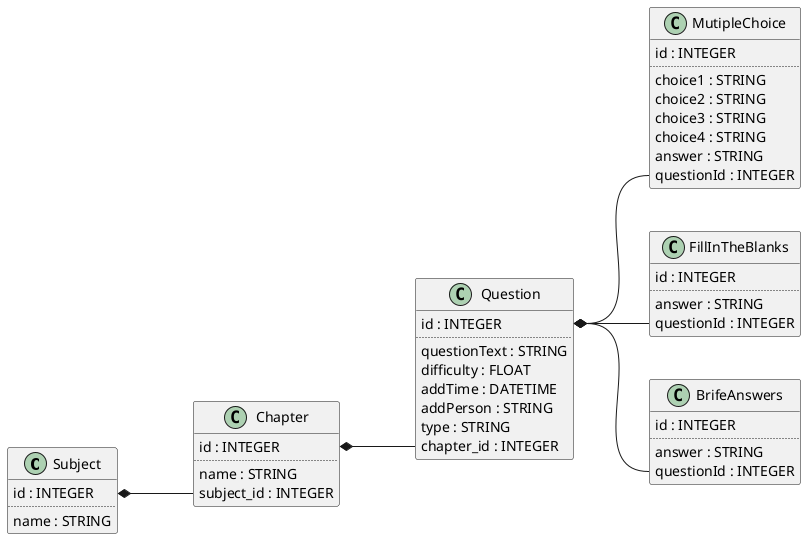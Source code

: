 @startuml Models
left to right direction
class Subject{
    id : INTEGER
    ..
    name : STRING
}


class Chapter{
    id : INTEGER
    ..
    name : STRING
    subject_id : INTEGER
}


class Question{
    id : INTEGER
    ..
    questionText : STRING
    difficulty : FLOAT
    addTime : DATETIME
    addPerson : STRING
    type : STRING
    chapter_id : INTEGER
}

class MutipleChoice{
    id : INTEGER
    ..
    choice1 : STRING
    choice2 : STRING
    choice3 : STRING
    choice4 : STRING
    answer : STRING
    questionId : INTEGER
}

class FillInTheBlanks{
    id : INTEGER
    ..
    answer : STRING
    questionId : INTEGER
}

class BrifeAnswers{
    id : INTEGER
    ..
    answer : STRING
    questionId : INTEGER
}

Subject::id *-- Chapter::subject_id
Chapter::id *-- Question::chapter_id
Question::id *-- MutipleChoice::questionId
Question::id *-- FillInTheBlanks::questionId
Question::id *-- BrifeAnswers::questionId

@enduml